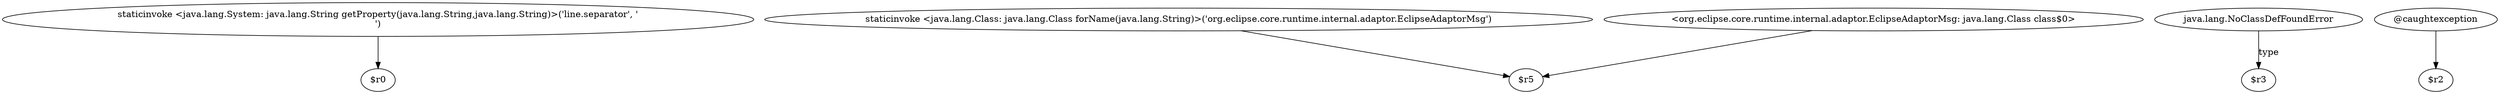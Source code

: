 digraph g {
0[label="staticinvoke <java.lang.System: java.lang.String getProperty(java.lang.String,java.lang.String)>('line.separator', '\n')"]
1[label="$r0"]
0->1[label=""]
2[label="staticinvoke <java.lang.Class: java.lang.Class forName(java.lang.String)>('org.eclipse.core.runtime.internal.adaptor.EclipseAdaptorMsg')"]
3[label="$r5"]
2->3[label=""]
4[label="java.lang.NoClassDefFoundError"]
5[label="$r3"]
4->5[label="type"]
6[label="@caughtexception"]
7[label="$r2"]
6->7[label=""]
8[label="<org.eclipse.core.runtime.internal.adaptor.EclipseAdaptorMsg: java.lang.Class class$0>"]
8->3[label=""]
}